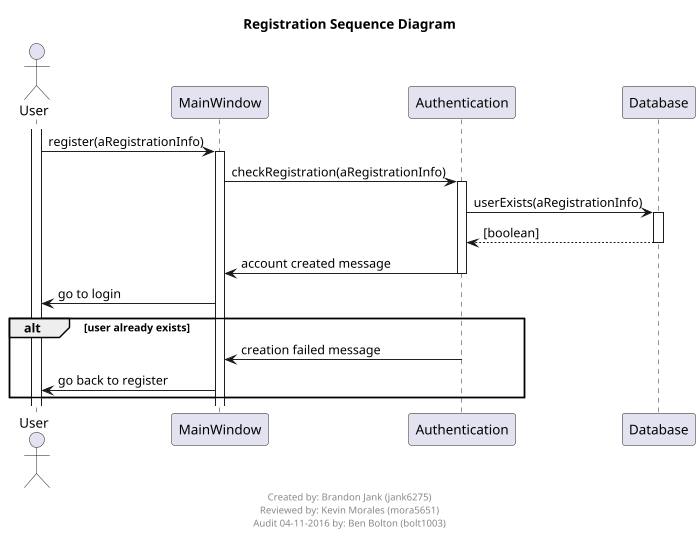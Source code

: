 @startuml
scale max 700 width
title Registration Sequence Diagram

footer
Created by: Brandon Jank (jank6275) 
Reviewed by: Kevin Morales (mora5651)
Audit 04-11-2016 by: Ben Bolton (bolt1003)
endfooter

actor User
activate User
User -> MainWindow : register(aRegistrationInfo)
activate MainWindow

boundary MainWindow
MainWindow -> Authentication : checkRegistration(aRegistrationInfo)
activate Authentication

entity Authentication
Authentication -> Database : userExists(aRegistrationInfo)
activate Database

database Database
Database --> Authentication : [boolean]
deactivate Database

Authentication -> MainWindow : account created message
deactivate Authentication
MainWindow -> User : go to login
alt user already exists
    Authentication -> MainWindow : creation failed message
    deactivate Authentication
    MainWindow -> User : go back to register
end

@enduml
